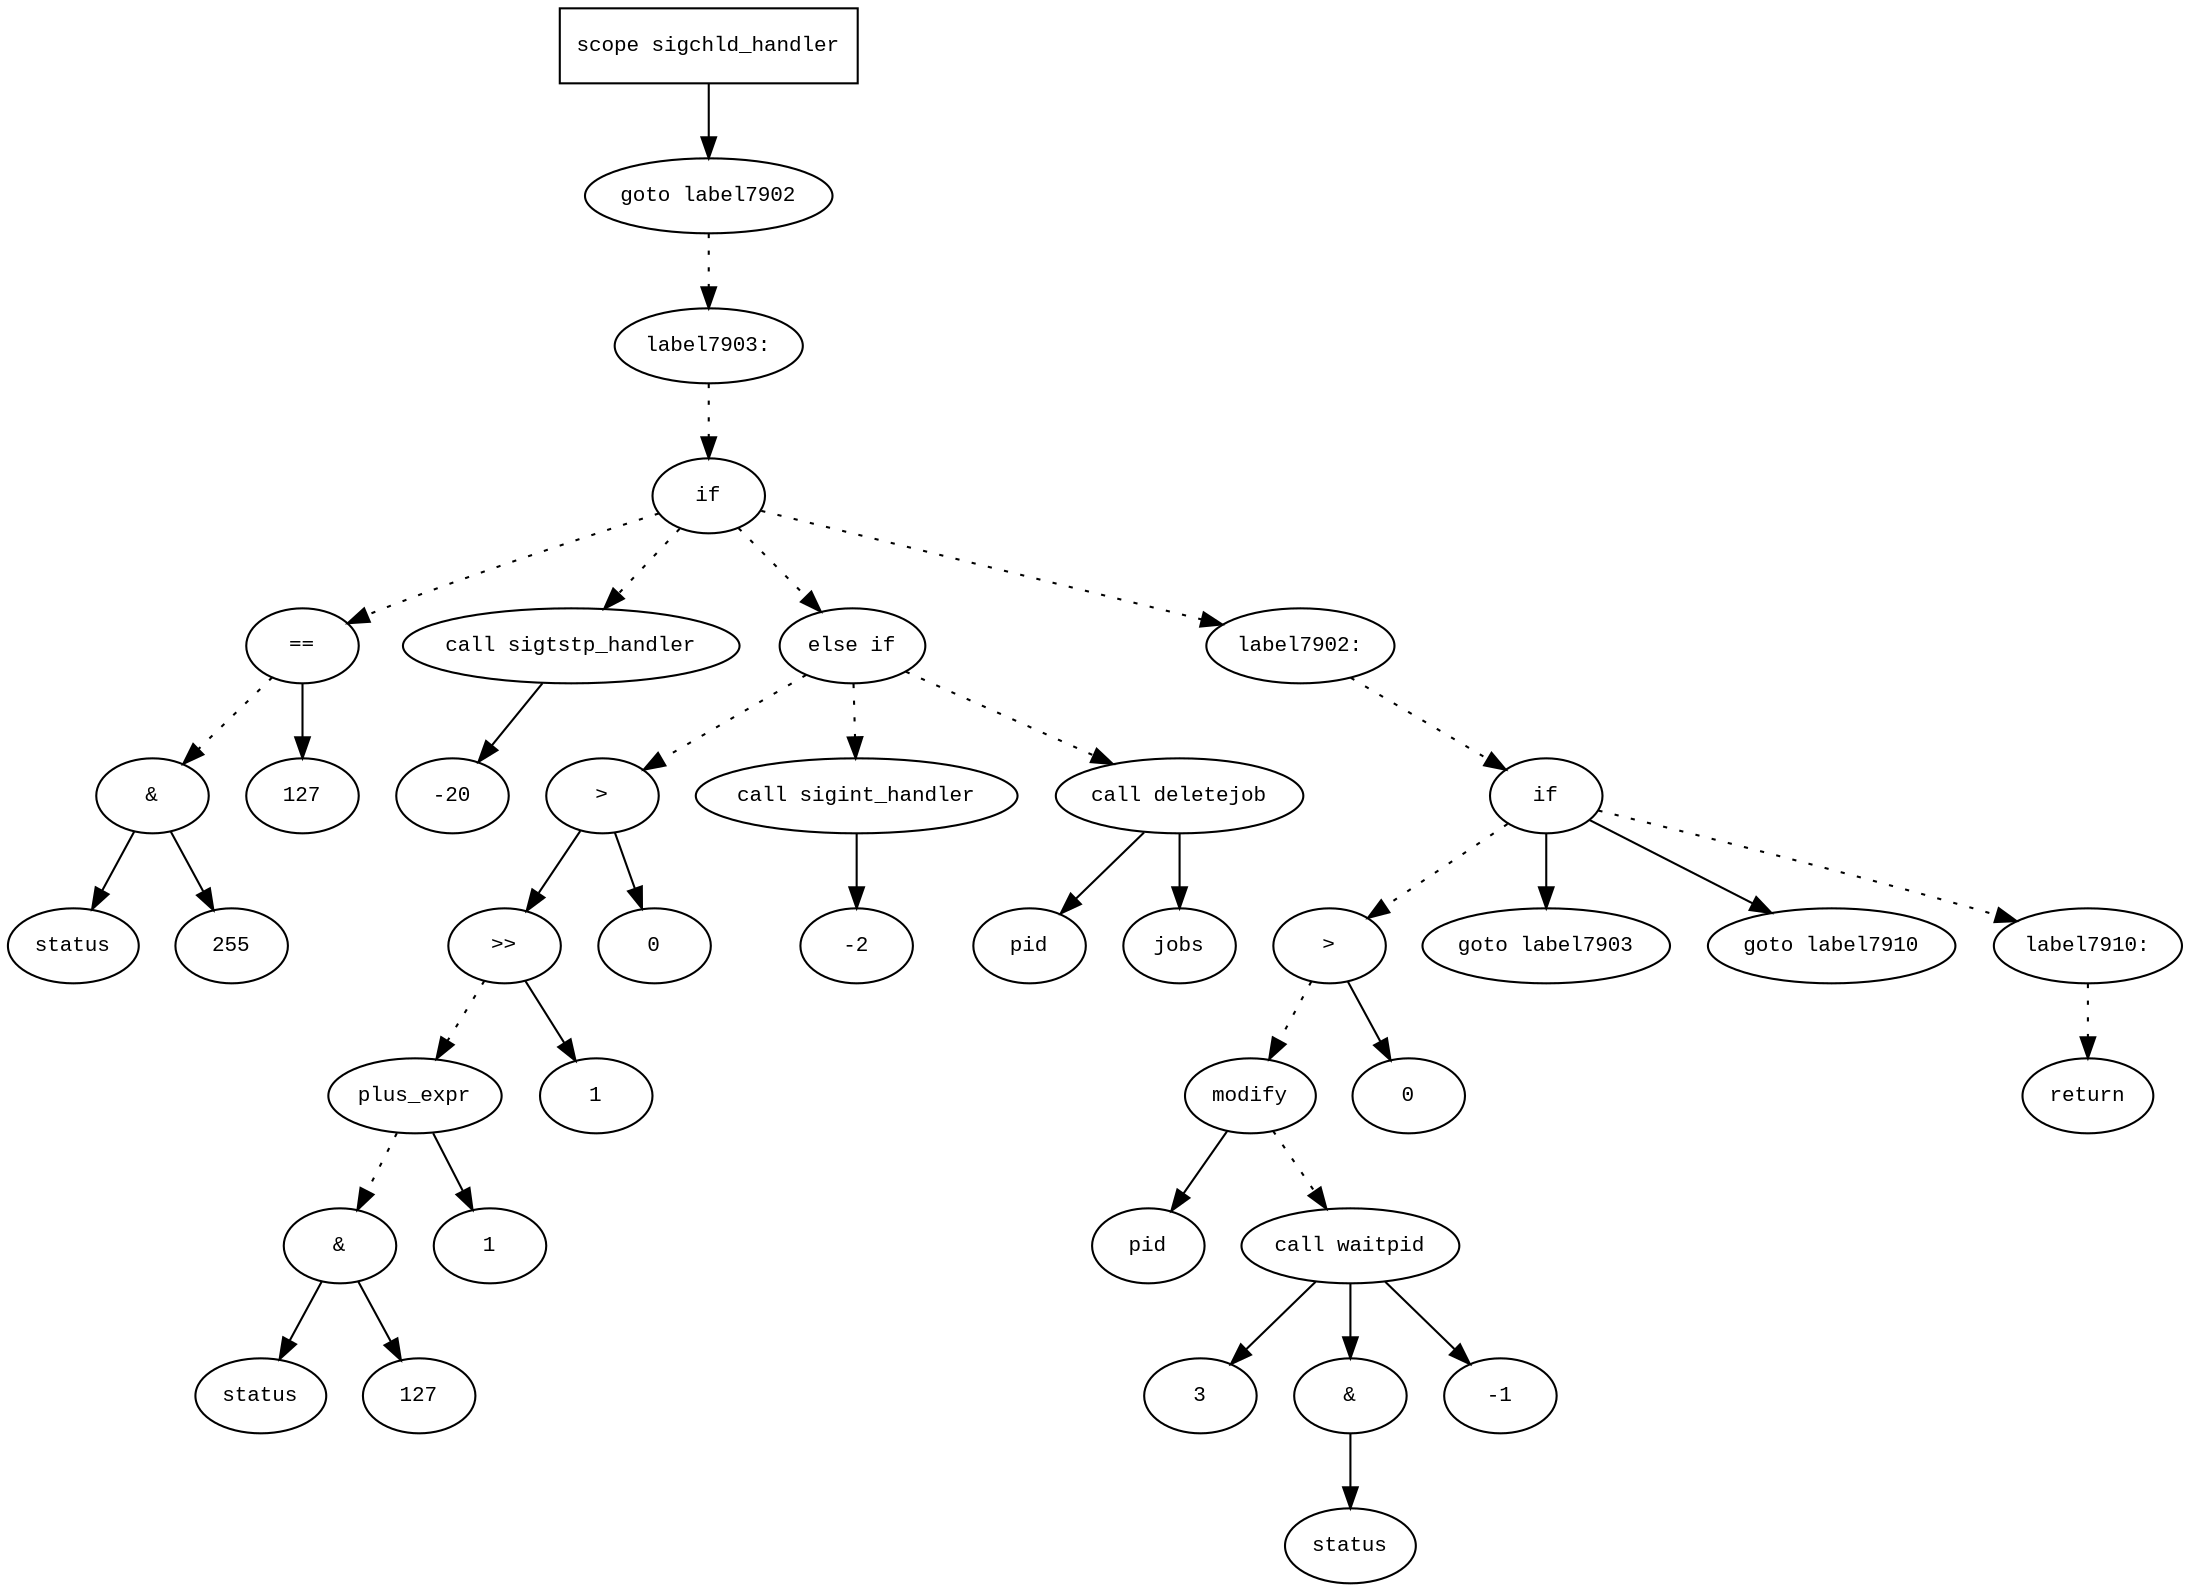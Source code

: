 digraph AST {
  graph [fontname="Times New Roman",fontsize=10];
  node  [fontname="Courier New",fontsize=10];
  edge  [fontname="Times New Roman",fontsize=10];

  node1 [label="scope sigchld_handler",shape=box];
  node2 [label="goto label7902",shape=ellipse];
  node1 -> node2;
  node3 [label="label7903:",shape=ellipse];
  node2 -> node3 [style=dotted];
  node4 [label="if",shape=ellipse];
  node3 -> node4 [style=dotted];
  node5 [label="==",shape=ellipse];
  node6 [label="&",shape=ellipse];
  node7 [label="status",shape=ellipse];
  node6 -> node7;
  node8 [label="255",shape=ellipse];
  node6 -> node8;
  node5 -> node6 [style=dotted];
  node9 [label="127",shape=ellipse];
  node5 -> node9;
  node4 -> node5 [style=dotted];
  node10 [label="call sigtstp_handler",shape=ellipse];
  node11 [label="-20",shape=ellipse];
  node10 -> node11;
  node4 -> node10 [style=dotted];
  node12 [label="else if",shape=ellipse];
  node4 -> node12 [style=dotted];
  node13 [label=">",shape=ellipse];
  node14 [label=">>",shape=ellipse];
  node15 [label="plus_expr",shape=ellipse];
  node16 [label="&",shape=ellipse];
  node17 [label="status",shape=ellipse];
  node16 -> node17;
  node18 [label="127",shape=ellipse];
  node16 -> node18;
  node15 -> node16 [style=dotted];
  node19 [label="1",shape=ellipse];
  node15 -> node19;
  node14 -> node15 [style=dotted];
  node20 [label="1",shape=ellipse];
  node14 -> node20;
  node13 -> node14;
  node21 [label="0",shape=ellipse];
  node13 -> node21;
  node12 -> node13 [style=dotted];
  node22 [label="call sigint_handler",shape=ellipse];
  node23 [label="-2",shape=ellipse];
  node22 -> node23;
  node12 -> node22 [style=dotted];
  node24 [label="call deletejob",shape=ellipse];
  node25 [label="pid",shape=ellipse];
  node24 -> node25;
  node26 [label="jobs",shape=ellipse];
  node24 -> node26;
  node12 -> node24 [style=dotted];
  node27 [label="label7902:",shape=ellipse];
  node4 -> node27 [style=dotted];
  node28 [label="if",shape=ellipse];
  node27 -> node28 [style=dotted];
  node29 [label=">",shape=ellipse];
  node30 [label="modify",shape=ellipse];
  node31 [label="pid",shape=ellipse];
  node30 -> node31;
  node32 [label="call waitpid",shape=ellipse];
  node33 [label="3",shape=ellipse];
  node32 -> node33;
  node34 [label="&",shape=ellipse];
  node32 -> node34;
  node35 [label="status",shape=ellipse];
  node34 -> node35;
  node36 [label="-1",shape=ellipse];
  node32 -> node36;
  node30 -> node32 [style=dotted];
  node29 -> node30 [style=dotted];
  node37 [label="0",shape=ellipse];
  node29 -> node37;
  node28 -> node29 [style=dotted];
  node38 [label="goto label7903",shape=ellipse];
  node28 -> node38;
  node39 [label="goto label7910",shape=ellipse];
  node28 -> node39;
  node40 [label="label7910:",shape=ellipse];
  node28 -> node40 [style=dotted];
  node41 [label="return",shape=ellipse];
  node40 -> node41 [style=dotted];
} 